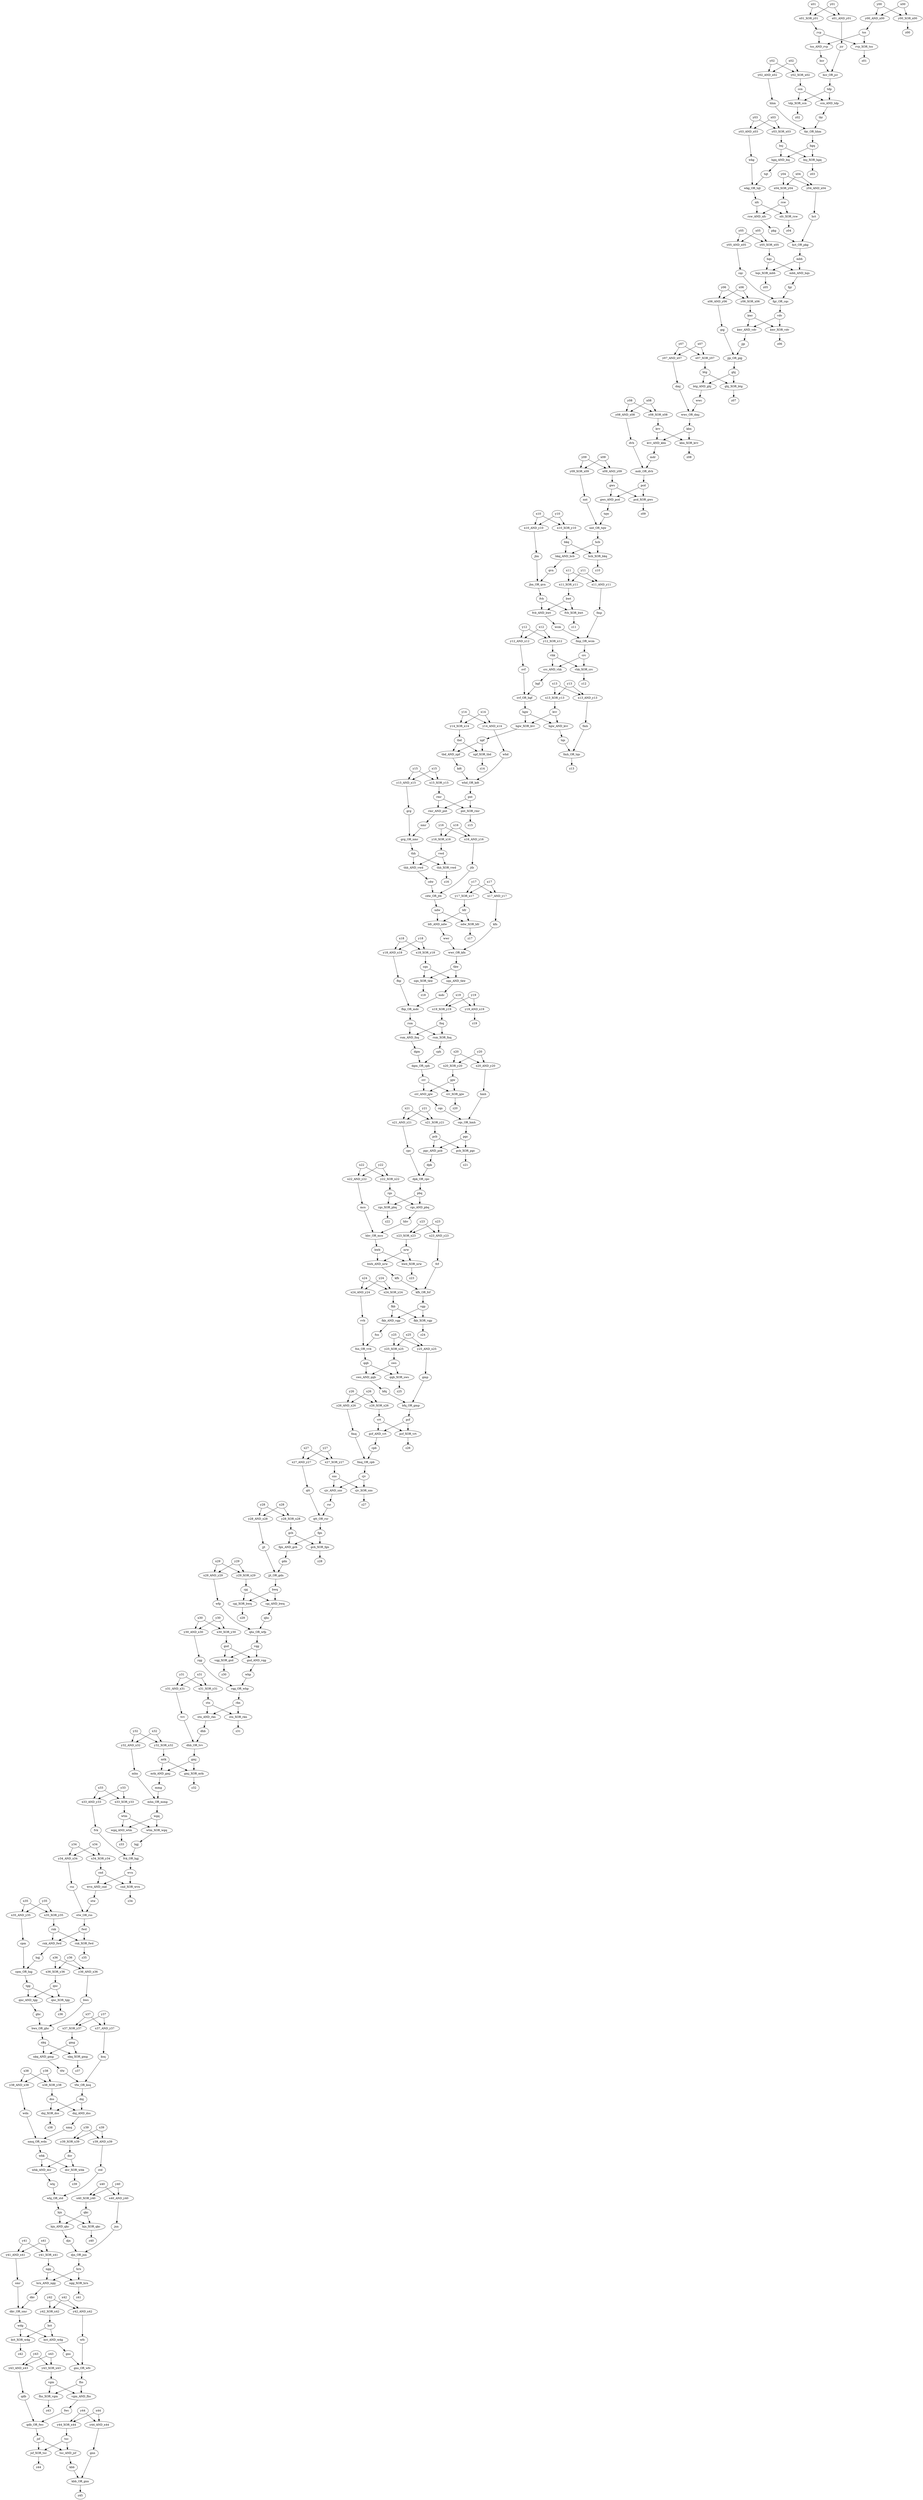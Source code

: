 digraph G {
y41 -> y41_AND_x41 -> smr
x41 -> y41_AND_x41
y41_AND_x41{shape=box}
bsj -> bsj_XOR_hgq -> z03
hgq -> bsj_XOR_hgq
bsj_XOR_hgq{shape=box}
cpj -> cpj_AND_bwq -> qhs
bwq -> cpj_AND_bwq
cpj_AND_bwq{shape=box}
y31 -> y31_AND_x31 -> tvv
x31 -> y31_AND_x31
y31_AND_x31{shape=box}
fvb -> fvb_XOR_bwt -> z11
bwt -> fvb_XOR_bwt
fvb_XOR_bwt{shape=box}
rgs -> rgs_XOR_pbq -> z22
pbq -> rgs_XOR_pbq
rgs_XOR_pbq{shape=box}
djn -> djn_OR_jnn -> hrn
jnn -> djn_OR_jnn
djn_OR_jnn{shape=box}
y28 -> y28_AND_x28 -> jjt
x28 -> y28_AND_x28
y28_AND_x28{shape=box}
wbk -> wbk_AND_dcr -> whj
dcr -> wbk_AND_dcr
wbk_AND_dcr{shape=box}
nkq -> nkq_AND_gmg -> tfw
gmg -> nkq_AND_gmg
nkq_AND_gmg{shape=box}
y05 -> y05_XOR_x05 -> hqs
x05 -> y05_XOR_x05
y05_XOR_x05{shape=box}
hhv -> hhv_OR_mcs -> bwb
mcs -> hhv_OR_mcs
hhv_OR_mcs{shape=box}
x38 -> x38_XOR_y38 -> dss
y38 -> x38_XOR_y38
x38_XOR_y38{shape=box}
dnj -> dnj_AND_dss -> nmq
dss -> dnj_AND_dss
dnj_AND_dss{shape=box}
hgw -> hgw_XOR_kvr -> npf
kvr -> hgw_XOR_kvr
hgw_XOR_kvr{shape=box}
kbb -> kbb_OR_gnn -> z45
gnn -> kbb_OR_gnn
kbb_OR_gnn{shape=box}
thh -> thh_XOR_vwd -> z16
vwd -> thh_XOR_vwd
thh_XOR_vwd{shape=box}
nmq -> nmq_OR_wdn -> wbk
wdn -> nmq_OR_wdn
nmq_OR_wdn{shape=box}
hcb -> hcb_XOR_bkq -> z10
bkq -> hcb_XOR_bkq
hcb_XOR_bkq{shape=box}
x27 -> x27_AND_y27 -> qtt
y27 -> x27_AND_y27
x27_AND_y27{shape=box}
bwb -> bwb_AND_nrw -> kfh
nrw -> bwb_AND_nrw
bwb_AND_nrw{shape=box}
kbn -> kbn_XOR_kvv -> z08
kvv -> kbn_XOR_kvv
kbn_XOR_kvv{shape=box}
y03 -> y03_XOR_x03 -> bsj
x03 -> y03_XOR_x03
y03_XOR_x03{shape=box}
y12 -> y12_XOR_x12 -> vhk
x12 -> y12_XOR_x12
y12_XOR_x12{shape=box}
cjv -> cjv_AND_sns -> rsr
sns -> cjv_AND_sns
cjv_AND_sns{shape=box}
rvp -> rvp_XOR_tss -> z01
tss -> rvp_XOR_tss
rvp_XOR_tss{shape=box}
tss -> tss_AND_rvp -> bcr
rvp -> tss_AND_rvp
tss_AND_rvp{shape=box}
vhk -> vhk_XOR_crc -> z12
crc -> vhk_XOR_crc
vhk_XOR_crc{shape=box}
cpm -> cpm_OR_hqj -> tgg
hqj -> cpm_OR_hqj
cpm_OR_hqj{shape=box}
x30 -> x30_XOR_y30 -> gsd
y30 -> x30_XOR_y30
x30_XOR_y30{shape=box}
y00 -> y00_AND_x00 -> tss
x00 -> y00_AND_x00
y00_AND_x00{shape=box}
vgm -> vgm_AND_fhs -> fwc
fhs -> vgm_AND_fhs
vgm_AND_fhs{shape=box}
y07 -> y07_AND_x07 -> dmj
x07 -> y07_AND_x07
y07_AND_x07{shape=box}
x21 -> x21_AND_y21 -> cpc
y21 -> x21_AND_y21
x21_AND_y21{shape=box}
y08 -> y08_XOR_x08 -> kvv
x08 -> y08_XOR_x08
y08_XOR_x08{shape=box}
x29 -> x29_AND_y29 -> wfp
y29 -> x29_AND_y29
x29_AND_y29{shape=box}
grg -> grg_OR_nmr -> thh
nmr -> grg_OR_nmr
grg_OR_nmr{shape=box}
x24 -> x24_AND_y24 -> vvb
y24 -> x24_AND_y24
x24_AND_y24{shape=box}
qdb -> qdb_OR_fwc -> jsf
fwc -> qdb_OR_fwc
qdb_OR_fwc{shape=box}
dkv -> dkv_OR_smr -> wdg
smr -> dkv_OR_smr
dkv_OR_smr{shape=box}
dpk -> dpk_OR_cpc -> pbq
cpc -> dpk_OR_cpc
dpk_OR_cpc{shape=box}
hrn -> hrn_AND_ngg -> dkv
ngg -> hrn_AND_ngg
hrn_AND_ngg{shape=box}
y26 -> y26_AND_x26 -> fmq
x26 -> y26_AND_x26
y26_AND_x26{shape=box}
qnc -> qnc_XOR_tgg -> z36
tgg -> qnc_XOR_tgg
qnc_XOR_tgg{shape=box}
y06 -> y06_XOR_x06 -> kwr
x06 -> y06_XOR_x06
y06_XOR_x06{shape=box}
pcf -> pcf_XOR_vrt -> z26
vrt -> pcf_XOR_vrt
pcf_XOR_vrt{shape=box}
bjn -> bjn_AND_qkc -> djn
qkc -> bjn_AND_qkc
bjn_AND_qkc{shape=box}
y41 -> y41_XOR_x41 -> ngg
x41 -> y41_XOR_x41
y41_XOR_x41{shape=box}
x18 -> x18_XOR_y18 -> sqn
y18 -> x18_XOR_y18
x18_XOR_y18{shape=box}
fmq -> fmq_OR_cpb -> cjv
cpb -> fmq_OR_cpb
fmq_OR_cpb{shape=box}
x40 -> x40_XOR_y40 -> qkc
y40 -> x40_XOR_y40
x40_XOR_y40{shape=box}
gch -> gch_XOR_fgn -> z28
fgn -> gch_XOR_fgn
gch_XOR_fgn{shape=box}
y02 -> y02_XOR_x02 -> ccn
x02 -> y02_XOR_x02
y02_XOR_x02{shape=box}
y23 -> y23_XOR_x23 -> nrw
x23 -> y23_XOR_x23
y23_XOR_x23{shape=box}
x22 -> x22_AND_y22 -> mcs
y22 -> x22_AND_y22
x22_AND_y22{shape=box}
fvb -> fvb_AND_bwt -> wcm
bwt -> fvb_AND_bwt
fvb_AND_bwt{shape=box}
fsn -> fsn_OR_vvb -> qqb
vvb -> fsn_OR_vvb
fsn_OR_vvb{shape=box}
y28 -> y28_XOR_x28 -> gch
x28 -> y28_XOR_x28
y28_XOR_x28{shape=box}
ndw -> ndw_XOR_bfr -> z17
bfr -> ndw_XOR_bfr
ndw_XOR_bfr{shape=box}
x10 -> x10_AND_y10 -> jbn
y10 -> x10_AND_y10
x10_AND_y10{shape=box}
y34 -> y34_AND_x34 -> rss
x34 -> y34_AND_x34
y34_AND_x34{shape=box}
x01 -> x01_AND_y01 -> jcr
y01 -> x01_AND_y01
x01_AND_y01{shape=box}
x34 -> x34_XOR_y34 -> cnd
y34 -> x34_XOR_y34
x34_XOR_y34{shape=box}
nfc -> nfc_XOR_rsw -> z04
rsw -> nfc_XOR_rsw
nfc_XOR_rsw{shape=box}
dcr -> dcr_XOR_wbk -> z39
wbk -> dcr_XOR_wbk
dcr_XOR_wbk{shape=box}
x35 -> x35_XOR_y35 -> rnk
y35 -> x35_XOR_y35
x35_XOR_y35{shape=box}
sqn -> sqn_XOR_tkw -> z18
tkw -> sqn_XOR_tkw
sqn_XOR_tkw{shape=box}
gns -> gns_OR_wfc -> fhs
wfc -> gns_OR_wfc
gns_OR_wfc{shape=box}
y44 -> y44_AND_x44 -> gnn
x44 -> y44_AND_x44
y44_AND_x44{shape=box}
y39 -> y39_XOR_x39 -> dcr
x39 -> y39_XOR_x39
y39_XOR_x39{shape=box}
sqn -> sqn_AND_tkw -> mdc
tkw -> sqn_AND_tkw
sqn_AND_tkw{shape=box}
y03 -> y03_AND_x03 -> wkg
x03 -> y03_AND_x03
y03_AND_x03{shape=box}
wvn -> wvn_AND_cnd -> stw
cnd -> wvn_AND_cnd
wvn_AND_cnd{shape=box}
x06 -> x06_AND_y06 -> gqj
y06 -> x06_AND_y06
x06_AND_y06{shape=box}
x23 -> x23_AND_y23 -> fcf
y23 -> x23_AND_y23
x23_AND_y23{shape=box}
jsf -> jsf_XOR_tsc -> z44
tsc -> jsf_XOR_tsc
jsf_XOR_tsc{shape=box}
rsw -> rsw_AND_nfc -> pkg
nfc -> rsw_AND_nfc
rsw_AND_nfc{shape=box}
x37 -> x37_AND_y37 -> ksq
y37 -> x37_AND_y37
x37_AND_y37{shape=box}
y04 -> y04_AND_x04 -> hct
x04 -> y04_AND_x04
y04_AND_x04{shape=box}
x31 -> x31_XOR_y31 -> stn
y31 -> x31_XOR_y31
x31_XOR_y31{shape=box}
y38 -> y38_AND_x38 -> wdn
x38 -> y38_AND_x38
y38_AND_x38{shape=box}
rsm -> rsm_AND_fnq -> dgm
fnq -> rsm_AND_fnq
rsm_AND_fnq{shape=box}
y29 -> y29_XOR_x29 -> cpj
x29 -> y29_XOR_x29
y29_XOR_x29{shape=box}
pcb -> pcb_XOR_pgc -> z21
pgc -> pcb_XOR_pgc
pcb_XOR_pgc{shape=box}
bfq -> bfq_OR_gmp -> pcf
gmp -> bfq_OR_gmp
bfq_OR_gmp{shape=box}
thh -> thh_AND_vwd -> cdw
vwd -> thh_AND_vwd
thh_AND_vwd{shape=box}
y43 -> y43_XOR_x43 -> vgm
x43 -> y43_XOR_x43
y43_XOR_x43{shape=box}
bkq -> bkq_AND_hcb -> qvn
hcb -> bkq_AND_hcb
bkq_AND_hcb{shape=box}
cnd -> cnd_XOR_wvn -> z34
wvn -> cnd_XOR_wvn
cnd_XOR_wvn{shape=box}
rgs -> rgs_AND_pbq -> hhv
pbq -> rgs_AND_pbq
rgs_AND_pbq{shape=box}
wtm -> wtm_XOR_wgq -> hgj
wgq -> wtm_XOR_wgq
wtm_XOR_wgq{shape=box}
x36 -> x36_XOR_y36 -> qnc
y36 -> x36_XOR_y36
x36_XOR_y36{shape=box}
ngg -> ngg_XOR_hrn -> z41
hrn -> ngg_XOR_hrn
ngg_XOR_hrn{shape=box}
y18 -> y18_AND_x18 -> fbp
x18 -> y18_AND_x18
y18_AND_x18{shape=box}
hgq -> hgq_AND_bsj -> tqt
bsj -> hgq_AND_bsj
hgq_AND_bsj{shape=box}
mbh -> mbh_AND_hqs -> fgr
hqs -> mbh_AND_hqs
mbh_AND_hqs{shape=box}
hqs -> hqs_XOR_mbh -> z05
mbh -> hqs_XOR_mbh
hqs_XOR_mbh{shape=box}
svf -> svf_OR_bgf -> hgw
bgf -> svf_OR_bgf
svf_OR_bgf{shape=box}
btg -> btg_AND_ghj -> wwc
ghj -> btg_AND_ghj
btg_AND_ghj{shape=box}
kfh -> kfh_OR_fcf -> vgp
fcf -> kfh_OR_fcf
kfh_OR_fcf{shape=box}
x13 -> x13_AND_y13 -> fmh
y13 -> x13_AND_y13
x13_AND_y13{shape=box}
wgq -> wgq_AND_wtm -> z33
wtm -> wgq_AND_wtm
wgq_AND_wtm{shape=box}
dhb -> dhb_OR_tvv -> gmj
tvv -> dhb_OR_tvv
dhb_OR_tvv{shape=box}
kwr -> kwr_XOR_vdv -> z06
vdv -> kwr_XOR_vdv
kwr_XOR_vdv{shape=box}
rnk -> rnk_XOR_fwd -> z35
fwd -> rnk_XOR_fwd
rnk_XOR_fwd{shape=box}
tkr -> tkr_OR_hhm -> hgq
hhm -> tkr_OR_hhm
tkr_OR_hhm{shape=box}
y09 -> y09_XOR_x09 -> nnt
x09 -> y09_XOR_x09
y09_XOR_x09{shape=box}
rnk -> rnk_AND_fwd -> hqj
fwd -> rnk_AND_fwd
rnk_AND_fwd{shape=box}
wkg -> wkg_OR_tqt -> nfc
tqt -> wkg_OR_tqt
wkg_OR_tqt{shape=box}
cdw -> cdw_OR_jtb -> ndw
jtb -> cdw_OR_jtb
cdw_OR_jtb{shape=box}
fkb -> fkb_AND_vgp -> fsn
vgp -> fkb_AND_vgp
fkb_AND_vgp{shape=box}
x24 -> x24_XOR_y24 -> fkb
y24 -> x24_XOR_y24
x24_XOR_y24{shape=box}
y26 -> y26_XOR_x26 -> vrt
x26 -> y26_XOR_x26
y26_XOR_x26{shape=box}
x19 -> x19_XOR_y19 -> fnq
y19 -> x19_XOR_y19
x19_XOR_y19{shape=box}
nkq -> nkq_XOR_gmg -> z37
gmg -> nkq_XOR_gmg
nkq_XOR_gmg{shape=box}
y22 -> y22_XOR_x22 -> rgs
x22 -> y22_XOR_x22
y22_XOR_x22{shape=box}
pcd -> pcd_XOR_gws -> z09
gws -> pcd_XOR_gws
pcd_XOR_gws{shape=box}
ccn -> ccn_AND_tdp -> tkr
tdp -> ccn_AND_tdp
ccn_AND_tdp{shape=box}
pcf -> pcf_AND_vrt -> cpb
vrt -> pcf_AND_vrt
pcf_AND_vrt{shape=box}
hct -> hct_OR_pkg -> mbh
pkg -> hct_OR_pkg
hct_OR_pkg{shape=box}
fmp -> fmp_OR_wcm -> crc
wcm -> fmp_OR_wcm
fmp_OR_wcm{shape=box}
y32 -> y32_AND_x32 -> mhn
x32 -> y32_AND_x32
y32_AND_x32{shape=box}
stn -> stn_AND_rkn -> dhb
rkn -> stn_AND_rkn
stn_AND_rkn{shape=box}
mtk -> mtk_AND_gmj -> mmg
gmj -> mtk_AND_gmj
mtk_AND_gmj{shape=box}
y14 -> y14_XOR_x14 -> tbd
x14 -> y14_XOR_x14
y14_XOR_x14{shape=box}
y08 -> y08_AND_x08 -> dvh
x08 -> y08_AND_x08
y08_AND_x08{shape=box}
bct -> bct_XOR_wdg -> z42
wdg -> bct_XOR_wdg
bct_XOR_wdg{shape=box}
crr -> crr_AND_jgw -> cqs
jgw -> crr_AND_jgw
crr_AND_jgw{shape=box}
y25 -> y25_XOR_x25 -> sws
x25 -> y25_XOR_x25
y25_XOR_x25{shape=box}
x33 -> x33_XOR_y33 -> wtm
y33 -> x33_XOR_y33
x33_XOR_y33{shape=box}
bct -> bct_AND_wdg -> gns
wdg -> bct_AND_wdg
bct_AND_wdg{shape=box}
bwb -> bwb_XOR_nrw -> z23
nrw -> bwb_XOR_nrw
bwb_XOR_nrw{shape=box}
y15 -> y15_AND_x15 -> grg
x15 -> y15_AND_x15
y15_AND_x15{shape=box}
x21 -> x21_XOR_y21 -> pcb
y21 -> x21_XOR_y21
x21_XOR_y21{shape=box}
y14 -> y14_AND_x14 -> whd
x14 -> y14_AND_x14
y14_AND_x14{shape=box}
qqb -> qqb_XOR_sws -> z25
sws -> qqb_XOR_sws
qqb_XOR_sws{shape=box}
fhs -> fhs_XOR_vgm -> z43
vgm -> fhs_XOR_vgm
fhs_XOR_vgm{shape=box}
fvk -> fvk_OR_hgj -> wvn
hgj -> fvk_OR_hgj
fvk_OR_hgj{shape=box}
crr -> crr_XOR_jgw -> z20
jgw -> crr_XOR_jgw
crr_XOR_jgw{shape=box}
x07 -> x07_XOR_y07 -> btg
y07 -> x07_XOR_y07
x07_XOR_y07{shape=box}
qnc -> qnc_AND_tgg -> ghc
tgg -> qnc_AND_tgg
qnc_AND_tgg{shape=box}
hgw -> hgw_AND_kvr -> tqs
kvr -> hgw_AND_kvr
hgw_AND_kvr{shape=box}
npf -> npf_XOR_tbd -> z14
tbd -> npf_XOR_tbd
npf_XOR_tbd{shape=box}
y36 -> y36_AND_x36 -> bws
x36 -> y36_AND_x36
y36_AND_x36{shape=box}
stn -> stn_XOR_rkn -> z31
rkn -> stn_XOR_rkn
stn_XOR_rkn{shape=box}
y16 -> y16_XOR_x16 -> vwd
x16 -> y16_XOR_x16
y16_XOR_x16{shape=box}
whj -> whj_OR_std -> bjn
std -> whj_OR_std
whj_OR_std{shape=box}
x15 -> x15_XOR_y15 -> rmr
y15 -> x15_XOR_y15
x15_XOR_y15{shape=box}
y44 -> y44_XOR_x44 -> tsc
x44 -> y44_XOR_x44
y44_XOR_x44{shape=box}
bcr -> bcr_OR_jcr -> tdp
jcr -> bcr_OR_jcr
bcr_OR_jcr{shape=box}
y12 -> y12_AND_x12 -> svf
x12 -> y12_AND_x12
y12_AND_x12{shape=box}
gsd -> gsd_AND_vqg -> whp
vqg -> gsd_AND_vqg
gsd_AND_vqg{shape=box}
y17 -> y17_XOR_x17 -> bfr
x17 -> y17_XOR_x17
y17_XOR_x17{shape=box}
y32 -> y32_XOR_x32 -> mtk
x32 -> y32_XOR_x32
y32_XOR_x32{shape=box}
bjn -> bjn_XOR_qkc -> z40
qkc -> bjn_XOR_qkc
bjn_XOR_qkc{shape=box}
x20 -> x20_XOR_y20 -> jgw
y20 -> x20_XOR_y20
x20_XOR_y20{shape=box}
x11 -> x11_XOR_y11 -> bwt
y11 -> x11_XOR_y11
x11_XOR_y11{shape=box}
wwr -> wwr_OR_kfn -> tkw
kfn -> wwr_OR_kfn
wwr_OR_kfn{shape=box}
x09 -> x09_AND_y09 -> gws
y09 -> x09_AND_y09
x09_AND_y09{shape=box}
dgm -> dgm_OR_cph -> crr
cph -> dgm_OR_cph
dgm_OR_cph{shape=box}
fgn -> fgn_AND_gch -> gdn
gch -> fgn_AND_gch
fgn_AND_gch{shape=box}
x37 -> x37_XOR_y37 -> gmg
y37 -> x37_XOR_y37
x37_XOR_y37{shape=box}
x10 -> x10_XOR_y10 -> bkq
y10 -> x10_XOR_y10
x10_XOR_y10{shape=box}
wwc -> wwc_OR_dmj -> kbn
dmj -> wwc_OR_dmj
wwc_OR_dmj{shape=box}
kvv -> kvv_AND_kbn -> mdr
kbn -> kvv_AND_kbn
kvv_AND_kbn{shape=box}
rqg -> rqg_OR_whp -> rkn
whp -> rqg_OR_whp
rqg_OR_whp{shape=box}
sws -> sws_AND_qqb -> bfq
qqb -> sws_AND_qqb
sws_AND_qqb{shape=box}
x13 -> x13_XOR_y13 -> kvr
y13 -> x13_XOR_y13
x13_XOR_y13{shape=box}
mdr -> mdr_OR_dvh -> pcd
dvh -> mdr_OR_dvh
mdr_OR_dvh{shape=box}
dnj -> dnj_XOR_dss -> z38
dss -> dnj_XOR_dss
dnj_XOR_dss{shape=box}
jbn -> jbn_OR_qvn -> fvb
qvn -> jbn_OR_qvn
jbn_OR_qvn{shape=box}
y42 -> y42_XOR_x42 -> bct
x42 -> y42_XOR_x42
y42_XOR_x42{shape=box}
mhn -> mhn_OR_mmg -> wgq
mmg -> mhn_OR_mmg
mhn_OR_mmg{shape=box}
gws -> gws_AND_pcd -> tqw
pcd -> gws_AND_pcd
gws_AND_pcd{shape=box}
y00 -> y00_XOR_x00 -> z00
x00 -> y00_XOR_x00
y00_XOR_x00{shape=box}
x11 -> x11_AND_y11 -> fmp
y11 -> x11_AND_y11
x11_AND_y11{shape=box}
fgr -> fgr_OR_cqc -> vdv
cqc -> fgr_OR_cqc
fgr_OR_cqc{shape=box}
nnt -> nnt_OR_tqw -> hcb
tqw -> nnt_OR_tqw
nnt_OR_tqw{shape=box}
kwr -> kwr_AND_vdv -> jjp
vdv -> kwr_AND_vdv
kwr_AND_vdv{shape=box}
fkb -> fkb_XOR_vgp -> z24
vgp -> fkb_XOR_vgp
fkb_XOR_vgp{shape=box}
fbp -> fbp_OR_mdc -> rsm
mdc -> fbp_OR_mdc
fbp_OR_mdc{shape=box}
rmr -> rmr_AND_pnt -> nmr
pnt -> rmr_AND_pnt
rmr_AND_pnt{shape=box}
x20 -> x20_AND_y20 -> hmh
y20 -> x20_AND_y20
x20_AND_y20{shape=box}
y05 -> y05_AND_x05 -> cqc
x05 -> y05_AND_x05
y05_AND_x05{shape=box}
gmj -> gmj_XOR_mtk -> z32
mtk -> gmj_XOR_mtk
gmj_XOR_mtk{shape=box}
qhs -> qhs_OR_wfp -> vqg
wfp -> qhs_OR_wfp
qhs_OR_wfp{shape=box}
vqg -> vqg_XOR_gsd -> z30
gsd -> vqg_XOR_gsd
vqg_XOR_gsd{shape=box}
bws -> bws_OR_ghc -> nkq
ghc -> bws_OR_ghc
bws_OR_ghc{shape=box}
y43 -> y43_AND_x43 -> qdb
x43 -> y43_AND_x43
y43_AND_x43{shape=box}
x16 -> x16_AND_y16 -> jtb
y16 -> x16_AND_y16
x16_AND_y16{shape=box}
qtt -> qtt_OR_rsr -> fgn
rsr -> qtt_OR_rsr
qtt_OR_rsr{shape=box}
tfw -> tfw_OR_ksq -> dnj
ksq -> tfw_OR_ksq
tfw_OR_ksq{shape=box}
tdp -> tdp_XOR_ccn -> z02
ccn -> tdp_XOR_ccn
tdp_XOR_ccn{shape=box}
cpj -> cpj_XOR_bwq -> z29
bwq -> cpj_XOR_bwq
cpj_XOR_bwq{shape=box}
x35 -> x35_AND_y35 -> cpm
y35 -> x35_AND_y35
x35_AND_y35{shape=box}
fmh -> fmh_OR_tqs -> z13
tqs -> fmh_OR_tqs
fmh_OR_tqs{shape=box}
y02 -> y02_AND_x02 -> hhm
x02 -> y02_AND_x02
y02_AND_x02{shape=box}
x40 -> x40_AND_y40 -> jnn
y40 -> x40_AND_y40
x40_AND_y40{shape=box}
stw -> stw_OR_rss -> fwd
rss -> stw_OR_rss
stw_OR_rss{shape=box}
tbd -> tbd_AND_npf -> kdt
npf -> tbd_AND_npf
tbd_AND_npf{shape=box}
y42 -> y42_AND_x42 -> wfc
x42 -> y42_AND_x42
y42_AND_x42{shape=box}
pgc -> pgc_AND_pcb -> dpk
pcb -> pgc_AND_pcb
pgc_AND_pcb{shape=box}
ghj -> ghj_XOR_btg -> z07
btg -> ghj_XOR_btg
ghj_XOR_btg{shape=box}
x33 -> x33_AND_y33 -> fvk
y33 -> x33_AND_y33
x33_AND_y33{shape=box}
pnt -> pnt_XOR_rmr -> z15
rmr -> pnt_XOR_rmr
pnt_XOR_rmr{shape=box}
tsc -> tsc_AND_jsf -> kbb
jsf -> tsc_AND_jsf
tsc_AND_jsf{shape=box}
y39 -> y39_AND_x39 -> std
x39 -> y39_AND_x39
y39_AND_x39{shape=box}
y19 -> y19_AND_x19 -> z19
x19 -> y19_AND_x19
y19_AND_x19{shape=box}
x01 -> x01_XOR_y01 -> rvp
y01 -> x01_XOR_y01
x01_XOR_y01{shape=box}
y25 -> y25_AND_x25 -> gmp
x25 -> y25_AND_x25
y25_AND_x25{shape=box}
x27 -> x27_XOR_y27 -> sns
y27 -> x27_XOR_y27
x27_XOR_y27{shape=box}
jjp -> jjp_OR_gqj -> ghj
gqj -> jjp_OR_gqj
jjp_OR_gqj{shape=box}
rsm -> rsm_XOR_fnq -> cph
fnq -> rsm_XOR_fnq
rsm_XOR_fnq{shape=box}
crc -> crc_AND_vhk -> bgf
vhk -> crc_AND_vhk
crc_AND_vhk{shape=box}
x04 -> x04_XOR_y04 -> rsw
y04 -> x04_XOR_y04
x04_XOR_y04{shape=box}
x17 -> x17_AND_y17 -> kfn
y17 -> x17_AND_y17
x17_AND_y17{shape=box}
y30 -> y30_AND_x30 -> rqg
x30 -> y30_AND_x30
y30_AND_x30{shape=box}
jjt -> jjt_OR_gdn -> bwq
gdn -> jjt_OR_gdn
jjt_OR_gdn{shape=box}
bfr -> bfr_AND_ndw -> wwr
ndw -> bfr_AND_ndw
bfr_AND_ndw{shape=box}
cqs -> cqs_OR_hmh -> pgc
hmh -> cqs_OR_hmh
cqs_OR_hmh{shape=box}
whd -> whd_OR_kdt -> pnt
kdt -> whd_OR_kdt
whd_OR_kdt{shape=box}
cjv -> cjv_XOR_sns -> z27
sns -> cjv_XOR_sns
cjv_XOR_sns{shape=box}
}